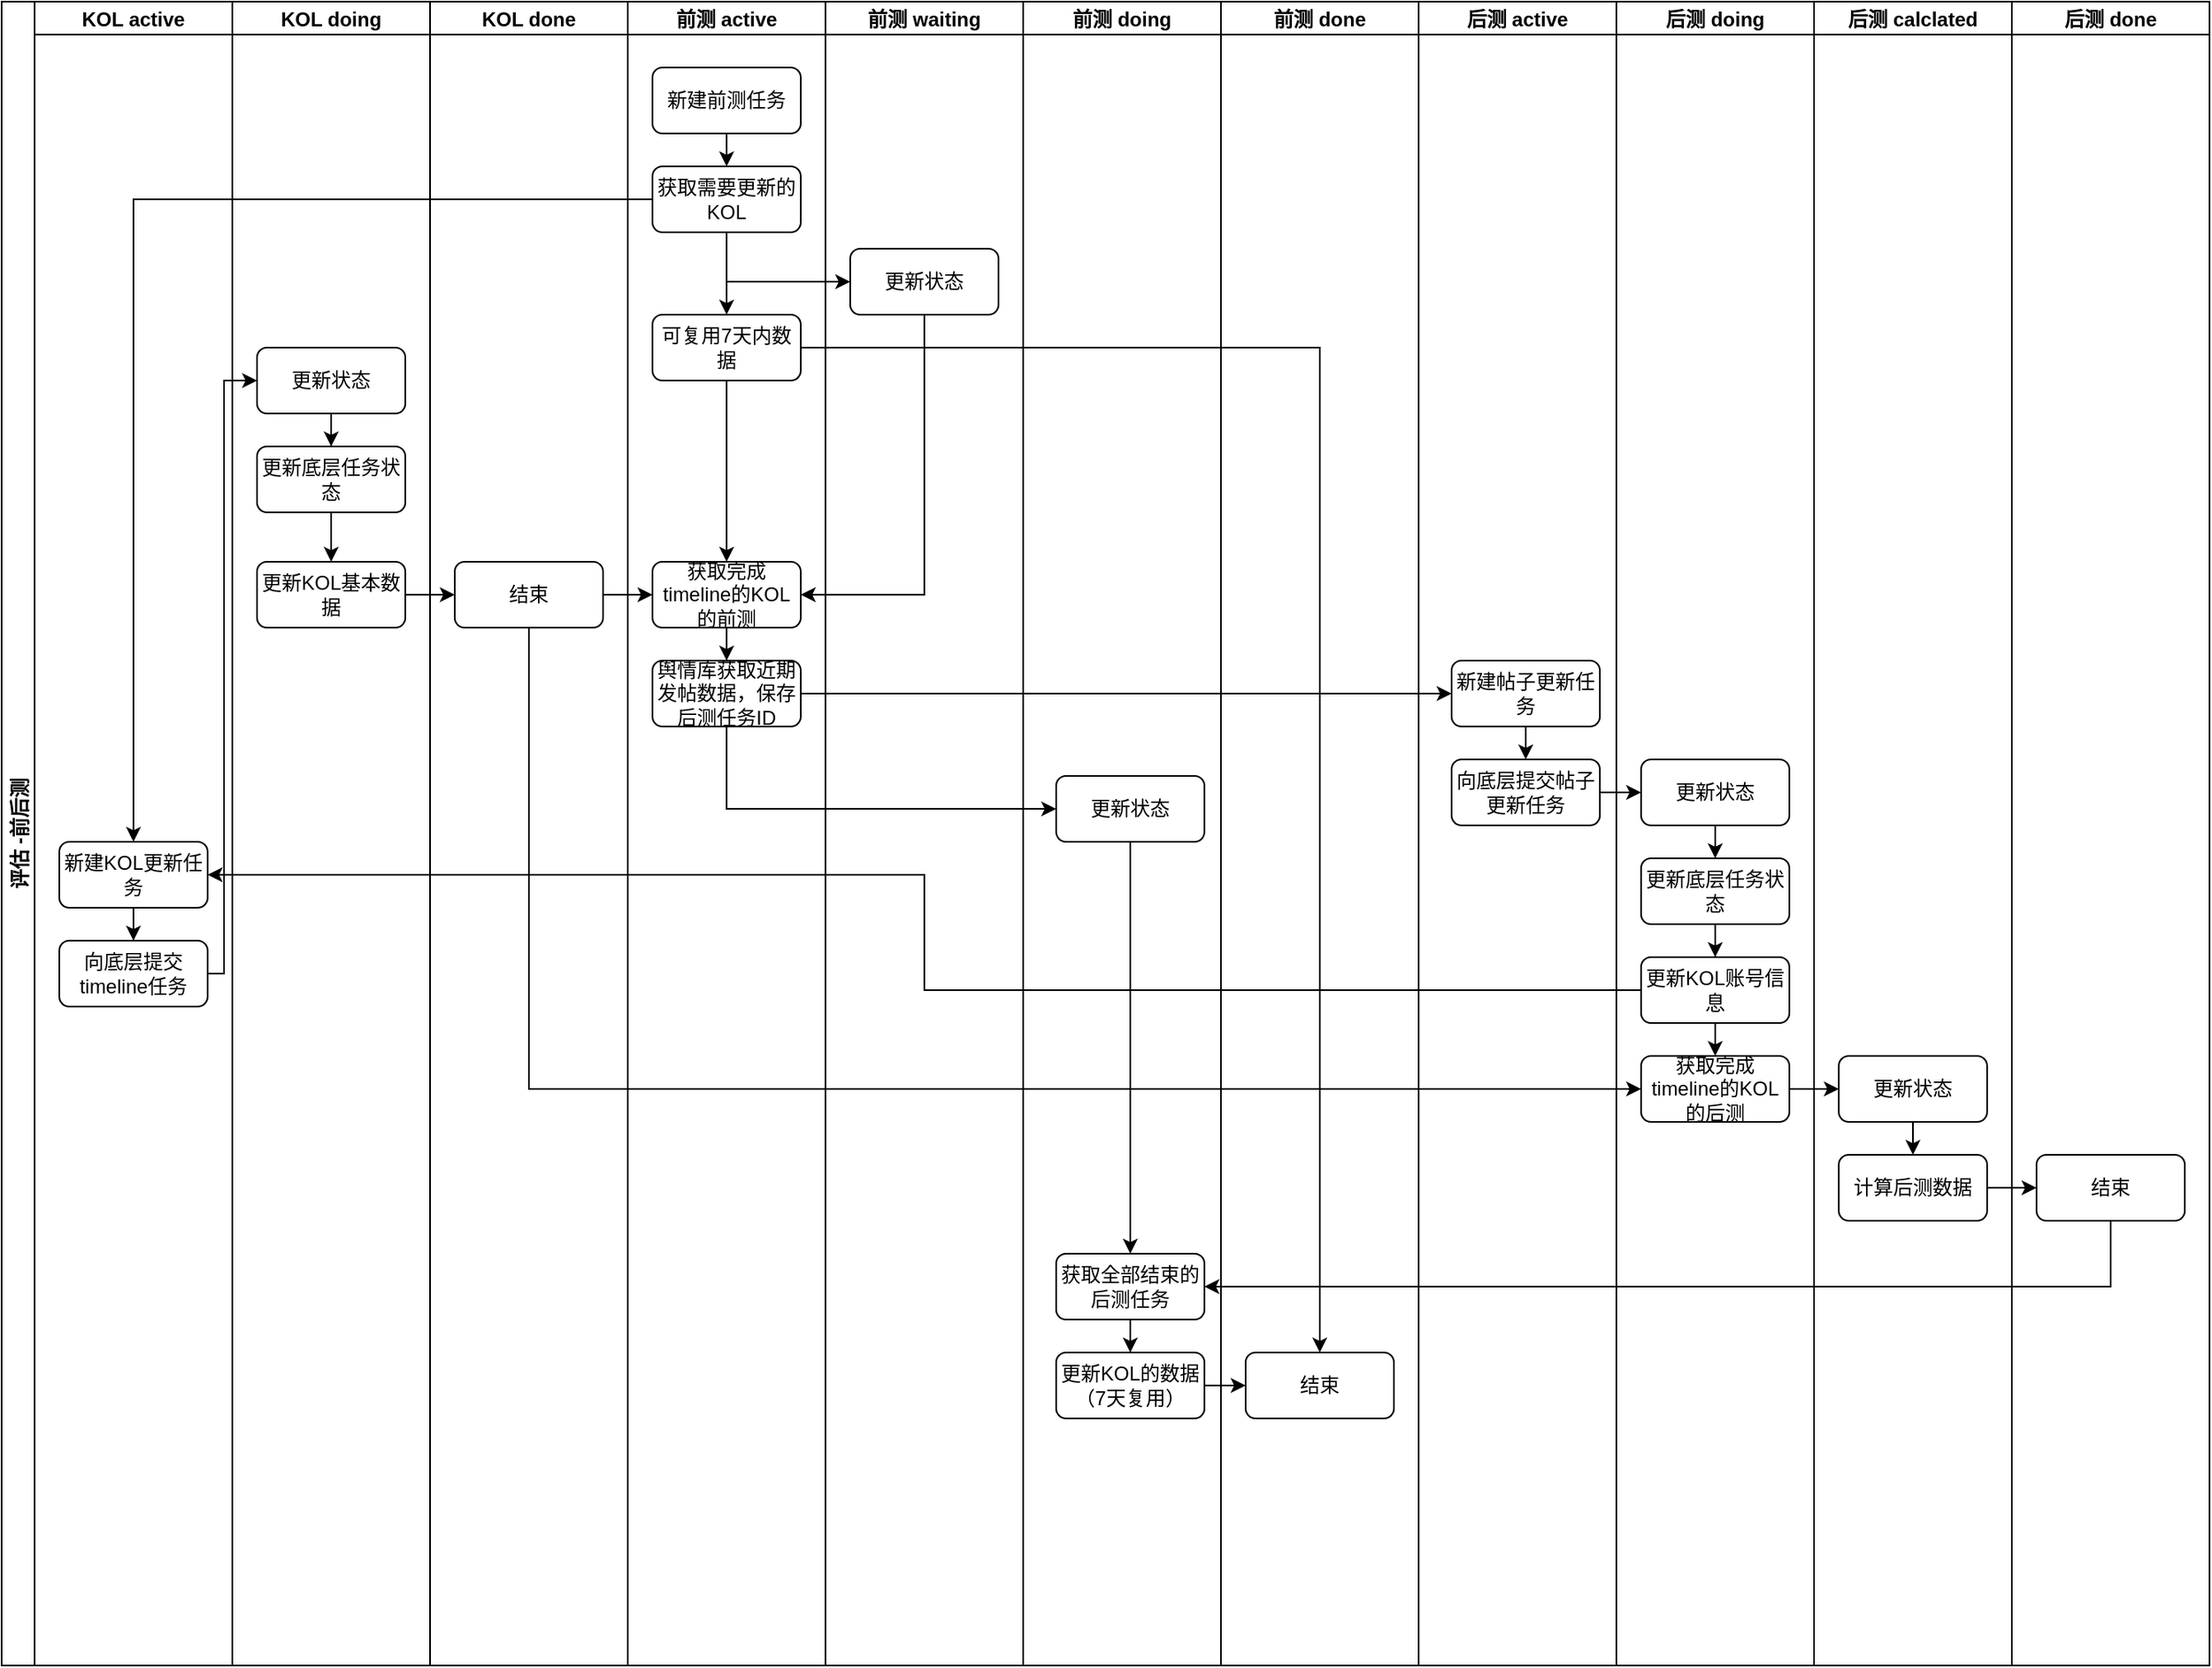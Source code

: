 <mxfile version="15.9.1" type="github">
  <diagram id="VNb34vfujdgKMntsX6jH" name="第 1 页">
    <mxGraphModel dx="757" dy="517" grid="1" gridSize="10" guides="1" tooltips="1" connect="1" arrows="1" fold="1" page="1" pageScale="1" pageWidth="12000" pageHeight="12000" math="0" shadow="0">
      <root>
        <mxCell id="0" />
        <mxCell id="1" parent="0" />
        <mxCell id="d169c82LsVunIj2cIpod-1" value="评估 -前后测" style="swimlane;childLayout=stackLayout;resizeParent=1;resizeParentMax=0;startSize=20;horizontal=0;horizontalStack=1;" vertex="1" parent="1">
          <mxGeometry x="100" y="30" width="1340" height="1010" as="geometry" />
        </mxCell>
        <mxCell id="d169c82LsVunIj2cIpod-33" value="KOL active" style="swimlane;startSize=20;" vertex="1" parent="d169c82LsVunIj2cIpod-1">
          <mxGeometry x="20" width="120" height="1010" as="geometry" />
        </mxCell>
        <mxCell id="d169c82LsVunIj2cIpod-53" style="edgeStyle=orthogonalEdgeStyle;rounded=0;orthogonalLoop=1;jettySize=auto;html=1;exitX=0.5;exitY=1;exitDx=0;exitDy=0;" edge="1" parent="d169c82LsVunIj2cIpod-33" source="d169c82LsVunIj2cIpod-41" target="d169c82LsVunIj2cIpod-49">
          <mxGeometry relative="1" as="geometry" />
        </mxCell>
        <mxCell id="d169c82LsVunIj2cIpod-41" value="新建KOL更新任务" style="rounded=1;whiteSpace=wrap;html=1;" vertex="1" parent="d169c82LsVunIj2cIpod-33">
          <mxGeometry x="15" y="510" width="90" height="40" as="geometry" />
        </mxCell>
        <mxCell id="d169c82LsVunIj2cIpod-49" value="向底层提交timeline任务" style="rounded=1;whiteSpace=wrap;html=1;" vertex="1" parent="d169c82LsVunIj2cIpod-33">
          <mxGeometry x="15" y="570" width="90" height="40" as="geometry" />
        </mxCell>
        <mxCell id="d169c82LsVunIj2cIpod-29" value="KOL doing" style="swimlane;startSize=20;" vertex="1" parent="d169c82LsVunIj2cIpod-1">
          <mxGeometry x="140" width="120" height="1010" as="geometry" />
        </mxCell>
        <mxCell id="d169c82LsVunIj2cIpod-57" style="edgeStyle=orthogonalEdgeStyle;rounded=0;orthogonalLoop=1;jettySize=auto;html=1;exitX=0.5;exitY=1;exitDx=0;exitDy=0;" edge="1" parent="d169c82LsVunIj2cIpod-29" source="d169c82LsVunIj2cIpod-54" target="d169c82LsVunIj2cIpod-56">
          <mxGeometry relative="1" as="geometry" />
        </mxCell>
        <mxCell id="d169c82LsVunIj2cIpod-54" value="更新状态" style="rounded=1;whiteSpace=wrap;html=1;" vertex="1" parent="d169c82LsVunIj2cIpod-29">
          <mxGeometry x="15" y="210" width="90" height="40" as="geometry" />
        </mxCell>
        <mxCell id="d169c82LsVunIj2cIpod-59" style="edgeStyle=orthogonalEdgeStyle;rounded=0;orthogonalLoop=1;jettySize=auto;html=1;exitX=0.5;exitY=1;exitDx=0;exitDy=0;" edge="1" parent="d169c82LsVunIj2cIpod-29" source="d169c82LsVunIj2cIpod-56" target="d169c82LsVunIj2cIpod-58">
          <mxGeometry relative="1" as="geometry" />
        </mxCell>
        <mxCell id="d169c82LsVunIj2cIpod-56" value="更新底层任务状态" style="rounded=1;whiteSpace=wrap;html=1;" vertex="1" parent="d169c82LsVunIj2cIpod-29">
          <mxGeometry x="15" y="270" width="90" height="40" as="geometry" />
        </mxCell>
        <mxCell id="d169c82LsVunIj2cIpod-58" value="更新KOL基本数据" style="rounded=1;whiteSpace=wrap;html=1;" vertex="1" parent="d169c82LsVunIj2cIpod-29">
          <mxGeometry x="15" y="340" width="90" height="40" as="geometry" />
        </mxCell>
        <mxCell id="d169c82LsVunIj2cIpod-25" value="KOL done" style="swimlane;startSize=20;" vertex="1" parent="d169c82LsVunIj2cIpod-1">
          <mxGeometry x="260" width="120" height="1010" as="geometry" />
        </mxCell>
        <mxCell id="d169c82LsVunIj2cIpod-60" value="结束" style="rounded=1;whiteSpace=wrap;html=1;" vertex="1" parent="d169c82LsVunIj2cIpod-25">
          <mxGeometry x="15" y="340" width="90" height="40" as="geometry" />
        </mxCell>
        <mxCell id="d169c82LsVunIj2cIpod-37" value="前测 active" style="swimlane;startSize=20;" vertex="1" parent="d169c82LsVunIj2cIpod-1">
          <mxGeometry x="380" width="120" height="1010" as="geometry" />
        </mxCell>
        <mxCell id="d169c82LsVunIj2cIpod-38" style="edgeStyle=orthogonalEdgeStyle;rounded=0;orthogonalLoop=1;jettySize=auto;html=1;exitX=0.5;exitY=1;exitDx=0;exitDy=0;entryX=0.5;entryY=0;entryDx=0;entryDy=0;" edge="1" parent="d169c82LsVunIj2cIpod-37" source="d169c82LsVunIj2cIpod-39" target="d169c82LsVunIj2cIpod-40">
          <mxGeometry relative="1" as="geometry" />
        </mxCell>
        <mxCell id="d169c82LsVunIj2cIpod-39" value="新建前测任务" style="rounded=1;whiteSpace=wrap;html=1;" vertex="1" parent="d169c82LsVunIj2cIpod-37">
          <mxGeometry x="15" y="40" width="90" height="40" as="geometry" />
        </mxCell>
        <mxCell id="d169c82LsVunIj2cIpod-46" style="edgeStyle=orthogonalEdgeStyle;rounded=0;orthogonalLoop=1;jettySize=auto;html=1;exitX=0.5;exitY=1;exitDx=0;exitDy=0;" edge="1" parent="d169c82LsVunIj2cIpod-37" source="d169c82LsVunIj2cIpod-40" target="d169c82LsVunIj2cIpod-43">
          <mxGeometry relative="1" as="geometry" />
        </mxCell>
        <mxCell id="d169c82LsVunIj2cIpod-40" value="获取需要更新的KOL" style="rounded=1;whiteSpace=wrap;html=1;" vertex="1" parent="d169c82LsVunIj2cIpod-37">
          <mxGeometry x="15" y="100" width="90" height="40" as="geometry" />
        </mxCell>
        <mxCell id="d169c82LsVunIj2cIpod-64" style="edgeStyle=orthogonalEdgeStyle;rounded=0;orthogonalLoop=1;jettySize=auto;html=1;exitX=0.5;exitY=1;exitDx=0;exitDy=0;" edge="1" parent="d169c82LsVunIj2cIpod-37" source="d169c82LsVunIj2cIpod-43" target="d169c82LsVunIj2cIpod-62">
          <mxGeometry relative="1" as="geometry" />
        </mxCell>
        <mxCell id="d169c82LsVunIj2cIpod-43" value="可复用7天内数据" style="rounded=1;whiteSpace=wrap;html=1;" vertex="1" parent="d169c82LsVunIj2cIpod-37">
          <mxGeometry x="15" y="190" width="90" height="40" as="geometry" />
        </mxCell>
        <mxCell id="d169c82LsVunIj2cIpod-67" style="edgeStyle=orthogonalEdgeStyle;rounded=0;orthogonalLoop=1;jettySize=auto;html=1;exitX=0.5;exitY=1;exitDx=0;exitDy=0;" edge="1" parent="d169c82LsVunIj2cIpod-37" source="d169c82LsVunIj2cIpod-62" target="d169c82LsVunIj2cIpod-66">
          <mxGeometry relative="1" as="geometry" />
        </mxCell>
        <mxCell id="d169c82LsVunIj2cIpod-66" value="舆情库获取近期发帖数据，保存后测任务ID" style="rounded=1;whiteSpace=wrap;html=1;" vertex="1" parent="d169c82LsVunIj2cIpod-37">
          <mxGeometry x="15" y="400" width="90" height="40" as="geometry" />
        </mxCell>
        <mxCell id="d169c82LsVunIj2cIpod-62" value="获取完成timeline的KOL的前测" style="rounded=1;whiteSpace=wrap;html=1;" vertex="1" parent="d169c82LsVunIj2cIpod-37">
          <mxGeometry x="15" y="340" width="90" height="40" as="geometry" />
        </mxCell>
        <mxCell id="d169c82LsVunIj2cIpod-2" value="前测 waiting" style="swimlane;startSize=20;" vertex="1" parent="d169c82LsVunIj2cIpod-1">
          <mxGeometry x="500" width="120" height="1010" as="geometry" />
        </mxCell>
        <mxCell id="d169c82LsVunIj2cIpod-45" value="更新状态" style="rounded=1;whiteSpace=wrap;html=1;" vertex="1" parent="d169c82LsVunIj2cIpod-2">
          <mxGeometry x="15" y="150" width="90" height="40" as="geometry" />
        </mxCell>
        <mxCell id="d169c82LsVunIj2cIpod-3" value="前测 doing" style="swimlane;startSize=20;" vertex="1" parent="d169c82LsVunIj2cIpod-1">
          <mxGeometry x="620" width="120" height="1010" as="geometry" />
        </mxCell>
        <mxCell id="d169c82LsVunIj2cIpod-92" style="edgeStyle=orthogonalEdgeStyle;rounded=0;orthogonalLoop=1;jettySize=auto;html=1;exitX=0.5;exitY=1;exitDx=0;exitDy=0;" edge="1" parent="d169c82LsVunIj2cIpod-3" source="d169c82LsVunIj2cIpod-65" target="d169c82LsVunIj2cIpod-90">
          <mxGeometry relative="1" as="geometry" />
        </mxCell>
        <mxCell id="d169c82LsVunIj2cIpod-65" value="更新状态" style="rounded=1;whiteSpace=wrap;html=1;" vertex="1" parent="d169c82LsVunIj2cIpod-3">
          <mxGeometry x="20" y="470" width="90" height="40" as="geometry" />
        </mxCell>
        <mxCell id="d169c82LsVunIj2cIpod-94" style="edgeStyle=orthogonalEdgeStyle;rounded=0;orthogonalLoop=1;jettySize=auto;html=1;exitX=0.5;exitY=1;exitDx=0;exitDy=0;" edge="1" parent="d169c82LsVunIj2cIpod-3" source="d169c82LsVunIj2cIpod-90" target="d169c82LsVunIj2cIpod-93">
          <mxGeometry relative="1" as="geometry" />
        </mxCell>
        <mxCell id="d169c82LsVunIj2cIpod-90" value="获取全部结束的后测任务" style="rounded=1;whiteSpace=wrap;html=1;" vertex="1" parent="d169c82LsVunIj2cIpod-3">
          <mxGeometry x="20" y="760" width="90" height="40" as="geometry" />
        </mxCell>
        <mxCell id="d169c82LsVunIj2cIpod-93" value="更新KOL的数据（7天复用）" style="rounded=1;whiteSpace=wrap;html=1;" vertex="1" parent="d169c82LsVunIj2cIpod-3">
          <mxGeometry x="20" y="820" width="90" height="40" as="geometry" />
        </mxCell>
        <mxCell id="d169c82LsVunIj2cIpod-4" value="前测 done" style="swimlane;startSize=20;" vertex="1" parent="d169c82LsVunIj2cIpod-1">
          <mxGeometry x="740" width="120" height="1010" as="geometry" />
        </mxCell>
        <mxCell id="d169c82LsVunIj2cIpod-47" value="结束" style="rounded=1;whiteSpace=wrap;html=1;" vertex="1" parent="d169c82LsVunIj2cIpod-4">
          <mxGeometry x="15" y="820" width="90" height="40" as="geometry" />
        </mxCell>
        <mxCell id="d169c82LsVunIj2cIpod-6" value="后测 active" style="swimlane;startSize=20;" vertex="1" parent="d169c82LsVunIj2cIpod-1">
          <mxGeometry x="860" width="120" height="1010" as="geometry" />
        </mxCell>
        <mxCell id="d169c82LsVunIj2cIpod-24" style="edgeStyle=orthogonalEdgeStyle;rounded=0;orthogonalLoop=1;jettySize=auto;html=1;exitX=0.5;exitY=1;exitDx=0;exitDy=0;entryX=0.5;entryY=0;entryDx=0;entryDy=0;" edge="1" parent="d169c82LsVunIj2cIpod-6" source="d169c82LsVunIj2cIpod-20" target="d169c82LsVunIj2cIpod-23">
          <mxGeometry relative="1" as="geometry" />
        </mxCell>
        <mxCell id="d169c82LsVunIj2cIpod-20" value="新建帖子更新任务" style="rounded=1;whiteSpace=wrap;html=1;" vertex="1" parent="d169c82LsVunIj2cIpod-6">
          <mxGeometry x="20" y="400" width="90" height="40" as="geometry" />
        </mxCell>
        <mxCell id="d169c82LsVunIj2cIpod-23" value="向底层提交帖子更新任务" style="rounded=1;whiteSpace=wrap;html=1;" vertex="1" parent="d169c82LsVunIj2cIpod-6">
          <mxGeometry x="20" y="460" width="90" height="40" as="geometry" />
        </mxCell>
        <mxCell id="d169c82LsVunIj2cIpod-7" value="后测 doing" style="swimlane;startSize=20;" vertex="1" parent="d169c82LsVunIj2cIpod-1">
          <mxGeometry x="980" width="120" height="1010" as="geometry" />
        </mxCell>
        <mxCell id="d169c82LsVunIj2cIpod-75" style="edgeStyle=orthogonalEdgeStyle;rounded=0;orthogonalLoop=1;jettySize=auto;html=1;exitX=0.5;exitY=1;exitDx=0;exitDy=0;entryX=0.5;entryY=0;entryDx=0;entryDy=0;" edge="1" parent="d169c82LsVunIj2cIpod-7" source="d169c82LsVunIj2cIpod-72" target="d169c82LsVunIj2cIpod-74">
          <mxGeometry relative="1" as="geometry" />
        </mxCell>
        <mxCell id="d169c82LsVunIj2cIpod-72" value="更新状态" style="rounded=1;whiteSpace=wrap;html=1;" vertex="1" parent="d169c82LsVunIj2cIpod-7">
          <mxGeometry x="15" y="460" width="90" height="40" as="geometry" />
        </mxCell>
        <mxCell id="d169c82LsVunIj2cIpod-78" style="edgeStyle=orthogonalEdgeStyle;rounded=0;orthogonalLoop=1;jettySize=auto;html=1;exitX=0.5;exitY=1;exitDx=0;exitDy=0;" edge="1" parent="d169c82LsVunIj2cIpod-7" source="d169c82LsVunIj2cIpod-74" target="d169c82LsVunIj2cIpod-77">
          <mxGeometry relative="1" as="geometry" />
        </mxCell>
        <mxCell id="d169c82LsVunIj2cIpod-74" value="更新底层任务状态" style="rounded=1;whiteSpace=wrap;html=1;" vertex="1" parent="d169c82LsVunIj2cIpod-7">
          <mxGeometry x="15" y="520" width="90" height="40" as="geometry" />
        </mxCell>
        <mxCell id="d169c82LsVunIj2cIpod-82" style="edgeStyle=orthogonalEdgeStyle;rounded=0;orthogonalLoop=1;jettySize=auto;html=1;exitX=0.5;exitY=1;exitDx=0;exitDy=0;entryX=0.5;entryY=0;entryDx=0;entryDy=0;" edge="1" parent="d169c82LsVunIj2cIpod-7" source="d169c82LsVunIj2cIpod-77" target="d169c82LsVunIj2cIpod-81">
          <mxGeometry relative="1" as="geometry" />
        </mxCell>
        <mxCell id="d169c82LsVunIj2cIpod-77" value="更新KOL账号信息" style="rounded=1;whiteSpace=wrap;html=1;" vertex="1" parent="d169c82LsVunIj2cIpod-7">
          <mxGeometry x="15" y="580" width="90" height="40" as="geometry" />
        </mxCell>
        <mxCell id="d169c82LsVunIj2cIpod-81" value="获取完成timeline的KOL的后测" style="rounded=1;whiteSpace=wrap;html=1;" vertex="1" parent="d169c82LsVunIj2cIpod-7">
          <mxGeometry x="15" y="640" width="90" height="40" as="geometry" />
        </mxCell>
        <mxCell id="d169c82LsVunIj2cIpod-8" value="后测 calclated" style="swimlane;startSize=20;" vertex="1" parent="d169c82LsVunIj2cIpod-1">
          <mxGeometry x="1100" width="120" height="1010" as="geometry" />
        </mxCell>
        <mxCell id="d169c82LsVunIj2cIpod-86" style="edgeStyle=orthogonalEdgeStyle;rounded=0;orthogonalLoop=1;jettySize=auto;html=1;exitX=0.5;exitY=1;exitDx=0;exitDy=0;entryX=0.5;entryY=0;entryDx=0;entryDy=0;" edge="1" parent="d169c82LsVunIj2cIpod-8" source="d169c82LsVunIj2cIpod-83" target="d169c82LsVunIj2cIpod-85">
          <mxGeometry relative="1" as="geometry" />
        </mxCell>
        <mxCell id="d169c82LsVunIj2cIpod-83" value="更新状态" style="rounded=1;whiteSpace=wrap;html=1;" vertex="1" parent="d169c82LsVunIj2cIpod-8">
          <mxGeometry x="15" y="640" width="90" height="40" as="geometry" />
        </mxCell>
        <mxCell id="d169c82LsVunIj2cIpod-85" value="计算后测数据" style="rounded=1;whiteSpace=wrap;html=1;" vertex="1" parent="d169c82LsVunIj2cIpod-8">
          <mxGeometry x="15" y="700" width="90" height="40" as="geometry" />
        </mxCell>
        <mxCell id="d169c82LsVunIj2cIpod-9" value="后测 done" style="swimlane;startSize=20;" vertex="1" parent="d169c82LsVunIj2cIpod-1">
          <mxGeometry x="1220" width="120" height="1010" as="geometry" />
        </mxCell>
        <mxCell id="d169c82LsVunIj2cIpod-88" value="结束" style="rounded=1;whiteSpace=wrap;html=1;" vertex="1" parent="d169c82LsVunIj2cIpod-9">
          <mxGeometry x="15" y="700" width="90" height="40" as="geometry" />
        </mxCell>
        <mxCell id="d169c82LsVunIj2cIpod-21" style="edgeStyle=orthogonalEdgeStyle;rounded=0;orthogonalLoop=1;jettySize=auto;html=1;exitX=1;exitY=0.5;exitDx=0;exitDy=0;entryX=0;entryY=0.5;entryDx=0;entryDy=0;" edge="1" parent="d169c82LsVunIj2cIpod-1" source="d169c82LsVunIj2cIpod-66" target="d169c82LsVunIj2cIpod-20">
          <mxGeometry relative="1" as="geometry" />
        </mxCell>
        <mxCell id="d169c82LsVunIj2cIpod-42" style="edgeStyle=orthogonalEdgeStyle;rounded=0;orthogonalLoop=1;jettySize=auto;html=1;exitX=0;exitY=0.5;exitDx=0;exitDy=0;entryX=0.5;entryY=0;entryDx=0;entryDy=0;" edge="1" parent="d169c82LsVunIj2cIpod-1" source="d169c82LsVunIj2cIpod-40" target="d169c82LsVunIj2cIpod-41">
          <mxGeometry relative="1" as="geometry">
            <Array as="points">
              <mxPoint x="80" y="120" />
            </Array>
          </mxGeometry>
        </mxCell>
        <mxCell id="d169c82LsVunIj2cIpod-44" style="edgeStyle=orthogonalEdgeStyle;rounded=0;orthogonalLoop=1;jettySize=auto;html=1;exitX=0.5;exitY=1;exitDx=0;exitDy=0;entryX=0;entryY=0.5;entryDx=0;entryDy=0;" edge="1" parent="d169c82LsVunIj2cIpod-1" source="d169c82LsVunIj2cIpod-40" target="d169c82LsVunIj2cIpod-45">
          <mxGeometry relative="1" as="geometry">
            <mxPoint x="470" y="180" as="targetPoint" />
          </mxGeometry>
        </mxCell>
        <mxCell id="d169c82LsVunIj2cIpod-48" style="edgeStyle=orthogonalEdgeStyle;rounded=0;orthogonalLoop=1;jettySize=auto;html=1;exitX=1;exitY=0.5;exitDx=0;exitDy=0;entryX=0.5;entryY=0;entryDx=0;entryDy=0;" edge="1" parent="d169c82LsVunIj2cIpod-1" source="d169c82LsVunIj2cIpod-43" target="d169c82LsVunIj2cIpod-47">
          <mxGeometry relative="1" as="geometry" />
        </mxCell>
        <mxCell id="d169c82LsVunIj2cIpod-55" style="edgeStyle=orthogonalEdgeStyle;rounded=0;orthogonalLoop=1;jettySize=auto;html=1;exitX=1;exitY=0.5;exitDx=0;exitDy=0;entryX=0;entryY=0.5;entryDx=0;entryDy=0;" edge="1" parent="d169c82LsVunIj2cIpod-1" source="d169c82LsVunIj2cIpod-49" target="d169c82LsVunIj2cIpod-54">
          <mxGeometry relative="1" as="geometry">
            <Array as="points">
              <mxPoint x="135" y="590" />
              <mxPoint x="135" y="230" />
            </Array>
          </mxGeometry>
        </mxCell>
        <mxCell id="d169c82LsVunIj2cIpod-61" style="edgeStyle=orthogonalEdgeStyle;rounded=0;orthogonalLoop=1;jettySize=auto;html=1;exitX=1;exitY=0.5;exitDx=0;exitDy=0;" edge="1" parent="d169c82LsVunIj2cIpod-1" source="d169c82LsVunIj2cIpod-58" target="d169c82LsVunIj2cIpod-60">
          <mxGeometry relative="1" as="geometry" />
        </mxCell>
        <mxCell id="d169c82LsVunIj2cIpod-63" style="edgeStyle=orthogonalEdgeStyle;rounded=0;orthogonalLoop=1;jettySize=auto;html=1;exitX=1;exitY=0.5;exitDx=0;exitDy=0;entryX=0;entryY=0.5;entryDx=0;entryDy=0;" edge="1" parent="d169c82LsVunIj2cIpod-1" source="d169c82LsVunIj2cIpod-60" target="d169c82LsVunIj2cIpod-62">
          <mxGeometry relative="1" as="geometry" />
        </mxCell>
        <mxCell id="d169c82LsVunIj2cIpod-69" style="edgeStyle=orthogonalEdgeStyle;rounded=0;orthogonalLoop=1;jettySize=auto;html=1;exitX=0.5;exitY=1;exitDx=0;exitDy=0;entryX=0;entryY=0.5;entryDx=0;entryDy=0;" edge="1" parent="d169c82LsVunIj2cIpod-1" source="d169c82LsVunIj2cIpod-66" target="d169c82LsVunIj2cIpod-65">
          <mxGeometry relative="1" as="geometry" />
        </mxCell>
        <mxCell id="d169c82LsVunIj2cIpod-71" style="edgeStyle=orthogonalEdgeStyle;rounded=0;orthogonalLoop=1;jettySize=auto;html=1;exitX=0.5;exitY=1;exitDx=0;exitDy=0;entryX=1;entryY=0.5;entryDx=0;entryDy=0;" edge="1" parent="d169c82LsVunIj2cIpod-1" source="d169c82LsVunIj2cIpod-45" target="d169c82LsVunIj2cIpod-62">
          <mxGeometry relative="1" as="geometry" />
        </mxCell>
        <mxCell id="d169c82LsVunIj2cIpod-73" style="edgeStyle=orthogonalEdgeStyle;rounded=0;orthogonalLoop=1;jettySize=auto;html=1;exitX=1;exitY=0.5;exitDx=0;exitDy=0;" edge="1" parent="d169c82LsVunIj2cIpod-1" source="d169c82LsVunIj2cIpod-23" target="d169c82LsVunIj2cIpod-72">
          <mxGeometry relative="1" as="geometry" />
        </mxCell>
        <mxCell id="d169c82LsVunIj2cIpod-79" style="edgeStyle=orthogonalEdgeStyle;rounded=0;orthogonalLoop=1;jettySize=auto;html=1;exitX=0;exitY=0.5;exitDx=0;exitDy=0;entryX=1;entryY=0.5;entryDx=0;entryDy=0;" edge="1" parent="d169c82LsVunIj2cIpod-1" source="d169c82LsVunIj2cIpod-77" target="d169c82LsVunIj2cIpod-41">
          <mxGeometry relative="1" as="geometry" />
        </mxCell>
        <mxCell id="d169c82LsVunIj2cIpod-80" style="edgeStyle=orthogonalEdgeStyle;rounded=0;orthogonalLoop=1;jettySize=auto;html=1;exitX=0.5;exitY=1;exitDx=0;exitDy=0;entryX=0;entryY=0.5;entryDx=0;entryDy=0;" edge="1" parent="d169c82LsVunIj2cIpod-1" source="d169c82LsVunIj2cIpod-60" target="d169c82LsVunIj2cIpod-81">
          <mxGeometry relative="1" as="geometry">
            <mxPoint x="1001.379" y="650" as="targetPoint" />
          </mxGeometry>
        </mxCell>
        <mxCell id="d169c82LsVunIj2cIpod-84" style="edgeStyle=orthogonalEdgeStyle;rounded=0;orthogonalLoop=1;jettySize=auto;html=1;exitX=1;exitY=0.5;exitDx=0;exitDy=0;entryX=0;entryY=0.5;entryDx=0;entryDy=0;" edge="1" parent="d169c82LsVunIj2cIpod-1" source="d169c82LsVunIj2cIpod-81" target="d169c82LsVunIj2cIpod-83">
          <mxGeometry relative="1" as="geometry" />
        </mxCell>
        <mxCell id="d169c82LsVunIj2cIpod-89" style="edgeStyle=orthogonalEdgeStyle;rounded=0;orthogonalLoop=1;jettySize=auto;html=1;exitX=1;exitY=0.5;exitDx=0;exitDy=0;" edge="1" parent="d169c82LsVunIj2cIpod-1" source="d169c82LsVunIj2cIpod-85" target="d169c82LsVunIj2cIpod-88">
          <mxGeometry relative="1" as="geometry" />
        </mxCell>
        <mxCell id="d169c82LsVunIj2cIpod-91" style="edgeStyle=orthogonalEdgeStyle;rounded=0;orthogonalLoop=1;jettySize=auto;html=1;exitX=0.5;exitY=1;exitDx=0;exitDy=0;entryX=1;entryY=0.5;entryDx=0;entryDy=0;" edge="1" parent="d169c82LsVunIj2cIpod-1" source="d169c82LsVunIj2cIpod-88" target="d169c82LsVunIj2cIpod-90">
          <mxGeometry relative="1" as="geometry" />
        </mxCell>
        <mxCell id="d169c82LsVunIj2cIpod-95" style="edgeStyle=orthogonalEdgeStyle;rounded=0;orthogonalLoop=1;jettySize=auto;html=1;exitX=1;exitY=0.5;exitDx=0;exitDy=0;entryX=0;entryY=0.5;entryDx=0;entryDy=0;" edge="1" parent="d169c82LsVunIj2cIpod-1" source="d169c82LsVunIj2cIpod-93" target="d169c82LsVunIj2cIpod-47">
          <mxGeometry relative="1" as="geometry" />
        </mxCell>
      </root>
    </mxGraphModel>
  </diagram>
</mxfile>
